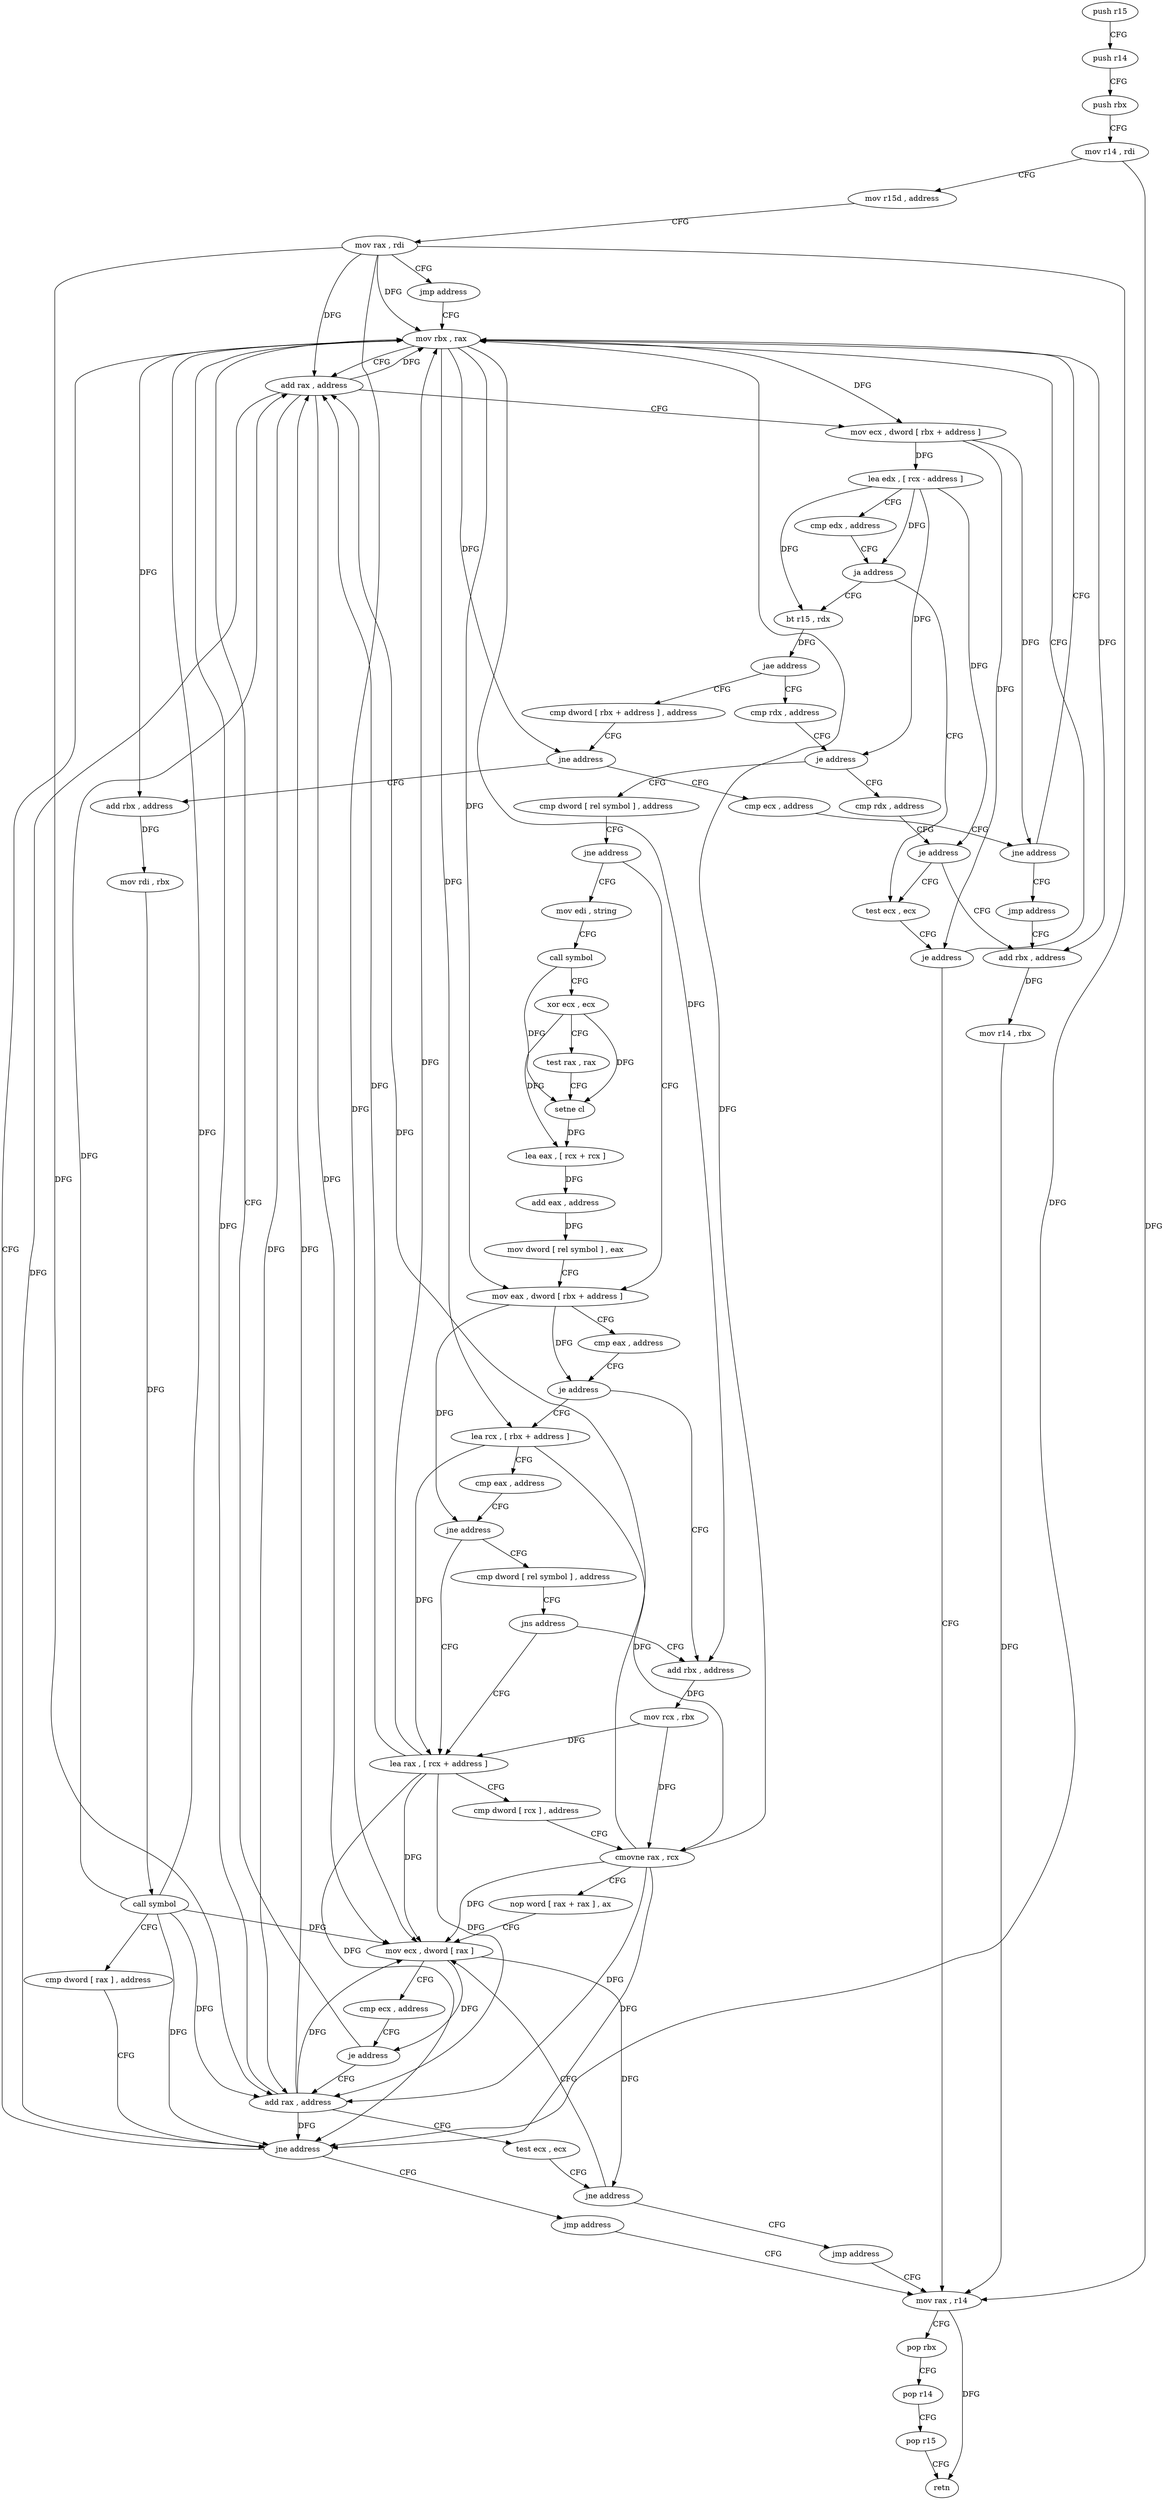 digraph "func" {
"4280288" [label = "push r15" ]
"4280290" [label = "push r14" ]
"4280292" [label = "push rbx" ]
"4280293" [label = "mov r14 , rdi" ]
"4280296" [label = "mov r15d , address" ]
"4280302" [label = "mov rax , rdi" ]
"4280305" [label = "jmp address" ]
"4280344" [label = "mov rbx , rax" ]
"4280347" [label = "add rax , address" ]
"4280351" [label = "mov ecx , dword [ rbx + address ]" ]
"4280354" [label = "lea edx , [ rcx - address ]" ]
"4280357" [label = "cmp edx , address" ]
"4280360" [label = "ja address" ]
"4280336" [label = "test ecx , ecx" ]
"4280362" [label = "bt r15 , rdx" ]
"4280338" [label = "je address" ]
"4280524" [label = "mov rax , r14" ]
"4280366" [label = "jae address" ]
"4280320" [label = "cmp rdx , address" ]
"4280368" [label = "cmp dword [ rbx + address ] , address" ]
"4280527" [label = "pop rbx" ]
"4280528" [label = "pop r14" ]
"4280530" [label = "pop r15" ]
"4280532" [label = "retn" ]
"4280324" [label = "je address" ]
"4280407" [label = "cmp dword [ rel symbol ] , address" ]
"4280326" [label = "cmp rdx , address" ]
"4280372" [label = "jne address" ]
"4280400" [label = "cmp ecx , address" ]
"4280374" [label = "add rbx , address" ]
"4280414" [label = "jne address" ]
"4280446" [label = "mov eax , dword [ rbx + address ]" ]
"4280416" [label = "mov edi , string" ]
"4280330" [label = "je address" ]
"4280517" [label = "add rbx , address" ]
"4280403" [label = "jne address" ]
"4280405" [label = "jmp address" ]
"4280378" [label = "mov rdi , rbx" ]
"4280381" [label = "call symbol" ]
"4280386" [label = "cmp dword [ rax ] , address" ]
"4280389" [label = "jne address" ]
"4280391" [label = "jmp address" ]
"4280449" [label = "cmp eax , address" ]
"4280452" [label = "je address" ]
"4280472" [label = "add rbx , address" ]
"4280454" [label = "lea rcx , [ rbx + address ]" ]
"4280421" [label = "call symbol" ]
"4280426" [label = "xor ecx , ecx" ]
"4280428" [label = "test rax , rax" ]
"4280431" [label = "setne cl" ]
"4280434" [label = "lea eax , [ rcx + rcx ]" ]
"4280437" [label = "add eax , address" ]
"4280440" [label = "mov dword [ rel symbol ] , eax" ]
"4280521" [label = "mov r14 , rbx" ]
"4280476" [label = "mov rcx , rbx" ]
"4280479" [label = "lea rax , [ rcx + address ]" ]
"4280458" [label = "cmp eax , address" ]
"4280461" [label = "jne address" ]
"4280463" [label = "cmp dword [ rel symbol ] , address" ]
"4280507" [label = "add rax , address" ]
"4280511" [label = "test ecx , ecx" ]
"4280513" [label = "jne address" ]
"4280496" [label = "mov ecx , dword [ rax ]" ]
"4280515" [label = "jmp address" ]
"4280483" [label = "cmp dword [ rcx ] , address" ]
"4280486" [label = "cmovne rax , rcx" ]
"4280490" [label = "nop word [ rax + rax ] , ax" ]
"4280470" [label = "jns address" ]
"4280498" [label = "cmp ecx , address" ]
"4280501" [label = "je address" ]
"4280288" -> "4280290" [ label = "CFG" ]
"4280290" -> "4280292" [ label = "CFG" ]
"4280292" -> "4280293" [ label = "CFG" ]
"4280293" -> "4280296" [ label = "CFG" ]
"4280293" -> "4280524" [ label = "DFG" ]
"4280296" -> "4280302" [ label = "CFG" ]
"4280302" -> "4280305" [ label = "CFG" ]
"4280302" -> "4280344" [ label = "DFG" ]
"4280302" -> "4280347" [ label = "DFG" ]
"4280302" -> "4280389" [ label = "DFG" ]
"4280302" -> "4280496" [ label = "DFG" ]
"4280302" -> "4280507" [ label = "DFG" ]
"4280305" -> "4280344" [ label = "CFG" ]
"4280344" -> "4280347" [ label = "CFG" ]
"4280344" -> "4280351" [ label = "DFG" ]
"4280344" -> "4280372" [ label = "DFG" ]
"4280344" -> "4280374" [ label = "DFG" ]
"4280344" -> "4280446" [ label = "DFG" ]
"4280344" -> "4280517" [ label = "DFG" ]
"4280344" -> "4280472" [ label = "DFG" ]
"4280344" -> "4280454" [ label = "DFG" ]
"4280347" -> "4280351" [ label = "CFG" ]
"4280347" -> "4280344" [ label = "DFG" ]
"4280347" -> "4280389" [ label = "DFG" ]
"4280347" -> "4280496" [ label = "DFG" ]
"4280347" -> "4280507" [ label = "DFG" ]
"4280351" -> "4280354" [ label = "DFG" ]
"4280351" -> "4280338" [ label = "DFG" ]
"4280351" -> "4280403" [ label = "DFG" ]
"4280354" -> "4280357" [ label = "CFG" ]
"4280354" -> "4280360" [ label = "DFG" ]
"4280354" -> "4280362" [ label = "DFG" ]
"4280354" -> "4280324" [ label = "DFG" ]
"4280354" -> "4280330" [ label = "DFG" ]
"4280357" -> "4280360" [ label = "CFG" ]
"4280360" -> "4280336" [ label = "CFG" ]
"4280360" -> "4280362" [ label = "CFG" ]
"4280336" -> "4280338" [ label = "CFG" ]
"4280362" -> "4280366" [ label = "DFG" ]
"4280338" -> "4280524" [ label = "CFG" ]
"4280338" -> "4280344" [ label = "CFG" ]
"4280524" -> "4280527" [ label = "CFG" ]
"4280524" -> "4280532" [ label = "DFG" ]
"4280366" -> "4280320" [ label = "CFG" ]
"4280366" -> "4280368" [ label = "CFG" ]
"4280320" -> "4280324" [ label = "CFG" ]
"4280368" -> "4280372" [ label = "CFG" ]
"4280527" -> "4280528" [ label = "CFG" ]
"4280528" -> "4280530" [ label = "CFG" ]
"4280530" -> "4280532" [ label = "CFG" ]
"4280324" -> "4280407" [ label = "CFG" ]
"4280324" -> "4280326" [ label = "CFG" ]
"4280407" -> "4280414" [ label = "CFG" ]
"4280326" -> "4280330" [ label = "CFG" ]
"4280372" -> "4280400" [ label = "CFG" ]
"4280372" -> "4280374" [ label = "CFG" ]
"4280400" -> "4280403" [ label = "CFG" ]
"4280374" -> "4280378" [ label = "DFG" ]
"4280414" -> "4280446" [ label = "CFG" ]
"4280414" -> "4280416" [ label = "CFG" ]
"4280446" -> "4280449" [ label = "CFG" ]
"4280446" -> "4280452" [ label = "DFG" ]
"4280446" -> "4280461" [ label = "DFG" ]
"4280416" -> "4280421" [ label = "CFG" ]
"4280330" -> "4280517" [ label = "CFG" ]
"4280330" -> "4280336" [ label = "CFG" ]
"4280517" -> "4280521" [ label = "DFG" ]
"4280403" -> "4280344" [ label = "CFG" ]
"4280403" -> "4280405" [ label = "CFG" ]
"4280405" -> "4280517" [ label = "CFG" ]
"4280378" -> "4280381" [ label = "DFG" ]
"4280381" -> "4280386" [ label = "CFG" ]
"4280381" -> "4280344" [ label = "DFG" ]
"4280381" -> "4280347" [ label = "DFG" ]
"4280381" -> "4280389" [ label = "DFG" ]
"4280381" -> "4280496" [ label = "DFG" ]
"4280381" -> "4280507" [ label = "DFG" ]
"4280386" -> "4280389" [ label = "CFG" ]
"4280389" -> "4280344" [ label = "CFG" ]
"4280389" -> "4280391" [ label = "CFG" ]
"4280391" -> "4280524" [ label = "CFG" ]
"4280449" -> "4280452" [ label = "CFG" ]
"4280452" -> "4280472" [ label = "CFG" ]
"4280452" -> "4280454" [ label = "CFG" ]
"4280472" -> "4280476" [ label = "DFG" ]
"4280454" -> "4280458" [ label = "CFG" ]
"4280454" -> "4280479" [ label = "DFG" ]
"4280454" -> "4280486" [ label = "DFG" ]
"4280421" -> "4280426" [ label = "CFG" ]
"4280421" -> "4280431" [ label = "DFG" ]
"4280426" -> "4280428" [ label = "CFG" ]
"4280426" -> "4280431" [ label = "DFG" ]
"4280426" -> "4280434" [ label = "DFG" ]
"4280428" -> "4280431" [ label = "CFG" ]
"4280431" -> "4280434" [ label = "DFG" ]
"4280434" -> "4280437" [ label = "DFG" ]
"4280437" -> "4280440" [ label = "DFG" ]
"4280440" -> "4280446" [ label = "CFG" ]
"4280521" -> "4280524" [ label = "DFG" ]
"4280476" -> "4280479" [ label = "DFG" ]
"4280476" -> "4280486" [ label = "DFG" ]
"4280479" -> "4280483" [ label = "CFG" ]
"4280479" -> "4280344" [ label = "DFG" ]
"4280479" -> "4280347" [ label = "DFG" ]
"4280479" -> "4280389" [ label = "DFG" ]
"4280479" -> "4280496" [ label = "DFG" ]
"4280479" -> "4280507" [ label = "DFG" ]
"4280458" -> "4280461" [ label = "CFG" ]
"4280461" -> "4280479" [ label = "CFG" ]
"4280461" -> "4280463" [ label = "CFG" ]
"4280463" -> "4280470" [ label = "CFG" ]
"4280507" -> "4280511" [ label = "CFG" ]
"4280507" -> "4280344" [ label = "DFG" ]
"4280507" -> "4280347" [ label = "DFG" ]
"4280507" -> "4280389" [ label = "DFG" ]
"4280507" -> "4280496" [ label = "DFG" ]
"4280511" -> "4280513" [ label = "CFG" ]
"4280513" -> "4280496" [ label = "CFG" ]
"4280513" -> "4280515" [ label = "CFG" ]
"4280496" -> "4280498" [ label = "CFG" ]
"4280496" -> "4280501" [ label = "DFG" ]
"4280496" -> "4280513" [ label = "DFG" ]
"4280515" -> "4280524" [ label = "CFG" ]
"4280483" -> "4280486" [ label = "CFG" ]
"4280486" -> "4280490" [ label = "CFG" ]
"4280486" -> "4280344" [ label = "DFG" ]
"4280486" -> "4280347" [ label = "DFG" ]
"4280486" -> "4280389" [ label = "DFG" ]
"4280486" -> "4280496" [ label = "DFG" ]
"4280486" -> "4280507" [ label = "DFG" ]
"4280490" -> "4280496" [ label = "CFG" ]
"4280470" -> "4280479" [ label = "CFG" ]
"4280470" -> "4280472" [ label = "CFG" ]
"4280498" -> "4280501" [ label = "CFG" ]
"4280501" -> "4280344" [ label = "CFG" ]
"4280501" -> "4280507" [ label = "CFG" ]
}
